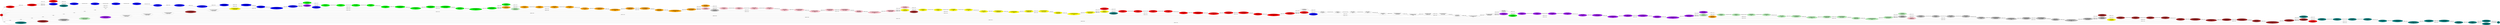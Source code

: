graph {
rankdir=LR
input[label="input\n0.0ms\n0.0MB", style=filled, fillcolor="red"]
Embedding[label="Embedding\n0.0583449592590332ms\n63.2894140625MB", style=filled, fillcolor="red"]
layer_0_Layer_Norm_Before[label="layer_0_Layer_Norm_Before\n0.0012706559896469ms\n9.9697265625MB", style=filled, fillcolor="red"]
layer_0_Query[label="layer_0_Query\n0.0174765129089355ms\n32.2529296875MB", style=filled, fillcolor="red"]
layer_0_Key[label="layer_0_Key\n0.0172313270568847ms\n22.2529296875MB", style=filled, fillcolor="blue"]
layer_0_Value[label="layer_0_Value\n0.0172220478057861ms\n2.2529296875MB", style=filled, fillcolor="teal"]
layer_0_mul[label="layer_0_mul\n0.0885497283935546ms\n498.0MB", style=filled, fillcolor="blue"]
layer_0_div[label="layer_0_div\n0.0305673599243164ms\n520.0MB", style=filled, fillcolor="blue"]
layer_0_softmax[label="layer_0_softmax\n0.0729390106201171ms\n0.0MB", style=filled, fillcolor="blue"]
layer_0_dropout[label="layer_0_dropout\n0.0002622080147266ms\n0.0MB", style=filled, fillcolor="blue"]
layer_0_context[label="layer_0_context\n0.0718917465209961ms\n20.0MB", style=filled, fillcolor="blue"]
layer_0_Self_Attention_Output[label="layer_0_Self_Attention_Output\n0.0175464000701904ms\n2.2529296875MB", style=filled, fillcolor="blue"]
layer_0_Residual_Connection_1[label="layer_0_Residual_Connection_1\n0.0009762240052223ms\n0.0MB", style=filled, fillcolor="blue"]
layer_0_Layer_Norm_After[label="layer_0_Layer_Norm_After\n0.0013572800159454ms\n20.005859375MB", style=filled, fillcolor="blue"]
layer_0_Intermediate_Forward[label="layer_0_Intermediate_Forward\n0.0711145935058593ms\n79.01171875MB", style=filled, fillcolor="blue"]
layer_0_Output[label="layer_0_Output\n0.0656635818481445ms\n9.0029296875MB", style=filled, fillcolor="blue"]
layer_0_mid_position_embedding[label="layer_0_mid_position_embedding\n0.0293304958343505ms\n1.1455078125MB", style=filled, fillcolor="yellow"]
layer_0_add_mid_position_embedding[label="layer_0_add_mid_position_embedding\n0.0009008640050888ms\n0.0MB", style=filled, fillcolor="blue"]
layer_1_Layer_Norm_Before[label="layer_1_Layer_Norm_Before\n0.0012863039970397ms\n9.9697265625MB", style=filled, fillcolor="blue"]
layer_1_Query[label="layer_1_Query\n0.0174379196166992ms\n2.2529296875MB", style=filled, fillcolor="green"]
layer_1_Key[label="layer_1_Key\n0.01728169631958ms\n2.2529296875MB", style=filled, fillcolor="purple"]
layer_1_Value[label="layer_1_Value\n0.0174435844421386ms\n2.2529296875MB", style=filled, fillcolor="blue"]
layer_1_mul[label="layer_1_mul\n0.0886691513061523ms\n520.0MB", style=filled, fillcolor="green"]
layer_1_div[label="layer_1_div\n0.0306256313323974ms\n520.0MB", style=filled, fillcolor="green"]
layer_1_softmax[label="layer_1_softmax\n0.0736061782836914ms\n0.0MB", style=filled, fillcolor="green"]
layer_1_dropout[label="layer_1_dropout\n0.00018806399405ms\n0.0MB", style=filled, fillcolor="green"]
layer_1_context[label="layer_1_context\n0.0715413436889648ms\n0.0MB", style=filled, fillcolor="green"]
layer_1_Self_Attention_Output[label="layer_1_Self_Attention_Output\n0.0174567031860351ms\n2.2529296875MB", style=filled, fillcolor="green"]
layer_1_Residual_Connection_1[label="layer_1_Residual_Connection_1\n0.0009709759950637ms\n0.0MB", style=filled, fillcolor="green"]
layer_1_Layer_Norm_After[label="layer_1_Layer_Norm_After\n0.0013173439502716ms\n20.005859375MB", style=filled, fillcolor="green"]
layer_1_Intermediate_Forward[label="layer_1_Intermediate_Forward\n0.0710699234008789ms\n79.01171875MB", style=filled, fillcolor="green"]
layer_1_Output[label="layer_1_Output\n0.0663548126220703ms\n9.0029296875MB", style=filled, fillcolor="green"]
layer_1_mid_position_embedding[label="layer_1_mid_position_embedding\n0.0292732162475585ms\n1.1455078125MB", style=filled, fillcolor="white"]
layer_1_add_mid_position_embedding[label="layer_1_add_mid_position_embedding\n0.0009574720263481ms\n0.0MB", style=filled, fillcolor="green"]
layer_2_Layer_Norm_Before[label="layer_2_Layer_Norm_Before\n0.001285087943077ms\n9.9697265625MB", style=filled, fillcolor="green"]
layer_2_Query[label="layer_2_Query\n0.0174427833557128ms\n2.2529296875MB", style=filled, fillcolor="green"]
layer_2_Key[label="layer_2_Key\n0.0171657276153564ms\n2.2529296875MB", style=filled, fillcolor="orange"]
layer_2_Value[label="layer_2_Value\n0.0173848648071289ms\n2.2529296875MB", style=filled, fillcolor="darkseagreen2"]
layer_2_mul[label="layer_2_mul\n0.0887181091308593ms\n520.0MB", style=filled, fillcolor="orange"]
layer_2_div[label="layer_2_div\n0.030614688873291ms\n520.0MB", style=filled, fillcolor="orange"]
layer_2_softmax[label="layer_2_softmax\n0.0784569625854492ms\n0.0MB", style=filled, fillcolor="orange"]
layer_2_dropout[label="layer_2_dropout\n0.0002414080053567ms\n0.0MB", style=filled, fillcolor="orange"]
layer_2_context[label="layer_2_context\n0.0715481262207031ms\n0.0MB", style=filled, fillcolor="orange"]
layer_2_Self_Attention_Output[label="layer_2_Self_Attention_Output\n0.0177699832916259ms\n2.2529296875MB", style=filled, fillcolor="orange"]
layer_2_Residual_Connection_1[label="layer_2_Residual_Connection_1\n0.0011152319908142ms\n0.0MB", style=filled, fillcolor="orange"]
layer_2_Layer_Norm_After[label="layer_2_Layer_Norm_After\n0.0013799359798431ms\n20.005859375MB", style=filled, fillcolor="orange"]
layer_2_Intermediate_Forward[label="layer_2_Intermediate_Forward\n0.0712279663085937ms\n79.01171875MB", style=filled, fillcolor="orange"]
layer_2_Output[label="layer_2_Output\n0.0664855651855468ms\n9.0029296875MB", style=filled, fillcolor="orange"]
layer_2_mid_position_embedding[label="layer_2_mid_position_embedding\n0.0293497924804687ms\n1.1455078125MB", style=filled, fillcolor="brown"]
layer_2_add_mid_position_embedding[label="layer_2_add_mid_position_embedding\n0.0008980799913406ms\n0.0MB", style=filled, fillcolor="orange"]
layer_3_Layer_Norm_Before[label="layer_3_Layer_Norm_Before\n0.0013761279582977ms\n9.9697265625MB", style=filled, fillcolor="orange"]
layer_3_Query[label="layer_3_Query\n0.0174609279632568ms\n2.2529296875MB", style=filled, fillcolor="orange"]
layer_3_Key[label="layer_3_Key\n0.0173723526000976ms\n2.2529296875MB", style=filled, fillcolor="pink"]
layer_3_Value[label="layer_3_Value\n0.0173704643249511ms\n2.2529296875MB", style=filled, fillcolor="gray"]
layer_3_mul[label="layer_3_mul\n0.0886422424316406ms\n520.0MB", style=filled, fillcolor="pink"]
layer_3_div[label="layer_3_div\n0.0306906242370605ms\n520.0MB", style=filled, fillcolor="pink"]
layer_3_softmax[label="layer_3_softmax\n0.0732630081176757ms\n0.0MB", style=filled, fillcolor="pink"]
layer_3_dropout[label="layer_3_dropout\n0.0002318720072507ms\n0.0MB", style=filled, fillcolor="pink"]
layer_3_context[label="layer_3_context\n0.0715023651123046ms\n0.0MB", style=filled, fillcolor="pink"]
layer_3_Self_Attention_Output[label="layer_3_Self_Attention_Output\n0.0173229122161865ms\n2.2529296875MB", style=filled, fillcolor="pink"]
layer_3_Residual_Connection_1[label="layer_3_Residual_Connection_1\n0.0009762560129165ms\n0.0MB", style=filled, fillcolor="pink"]
layer_3_Layer_Norm_After[label="layer_3_Layer_Norm_After\n0.0013334399461746ms\n20.005859375MB", style=filled, fillcolor="pink"]
layer_3_Intermediate_Forward[label="layer_3_Intermediate_Forward\n0.0709845428466796ms\n79.01171875MB", style=filled, fillcolor="pink"]
layer_3_Output[label="layer_3_Output\n0.066300064086914ms\n9.0029296875MB", style=filled, fillcolor="pink"]
layer_3_mid_position_embedding[label="layer_3_mid_position_embedding\n0.0292816314697265ms\n1.1455078125MB", style=filled, fillcolor="white"]
layer_3_add_mid_position_embedding[label="layer_3_add_mid_position_embedding\n0.0009625279903411ms\n0.0MB", style=filled, fillcolor="pink"]
layer_4_Layer_Norm_Before[label="layer_4_Layer_Norm_Before\n0.0012958079576492ms\n9.9697265625MB", style=filled, fillcolor="pink"]
layer_4_Query[label="layer_4_Query\n0.0173817920684814ms\n2.2529296875MB", style=filled, fillcolor="pink"]
layer_4_Key[label="layer_4_Key\n0.0171687030792236ms\n2.2529296875MB", style=filled, fillcolor="yellow"]
layer_4_Value[label="layer_4_Value\n0.017212287902832ms\n2.2529296875MB", style=filled, fillcolor="brown"]
layer_4_mul[label="layer_4_mul\n0.0886120300292968ms\n520.0MB", style=filled, fillcolor="yellow"]
layer_4_div[label="layer_4_div\n0.0306422729492187ms\n520.0MB", style=filled, fillcolor="yellow"]
layer_4_softmax[label="layer_4_softmax\n0.0727715530395507ms\n0.0MB", style=filled, fillcolor="yellow"]
layer_4_dropout[label="layer_4_dropout\n0.0001792320013046ms\n0.0MB", style=filled, fillcolor="yellow"]
layer_4_context[label="layer_4_context\n0.0715324172973632ms\n0.0MB", style=filled, fillcolor="yellow"]
layer_4_Self_Attention_Output[label="layer_4_Self_Attention_Output\n0.0175042552947998ms\n2.2529296875MB", style=filled, fillcolor="yellow"]
layer_4_Residual_Connection_1[label="layer_4_Residual_Connection_1\n0.001180927991867ms\n0.0MB", style=filled, fillcolor="yellow"]
layer_4_Layer_Norm_After[label="layer_4_Layer_Norm_After\n0.0013599679470062ms\n20.005859375MB", style=filled, fillcolor="yellow"]
layer_4_Intermediate_Forward[label="layer_4_Intermediate_Forward\n0.071231201171875ms\n79.01171875MB", style=filled, fillcolor="yellow"]
layer_4_Output[label="layer_4_Output\n0.0671391067504882ms\n9.0029296875MB", style=filled, fillcolor="yellow"]
layer_4_mid_position_embedding[label="layer_4_mid_position_embedding\n0.029703104019165ms\n1.1455078125MB", style=filled, fillcolor="white"]
layer_4_add_mid_position_embedding[label="layer_4_add_mid_position_embedding\n0.0009407680034637ms\n0.0MB", style=filled, fillcolor="yellow"]
layer_5_Layer_Norm_Before[label="layer_5_Layer_Norm_Before\n0.0013020479679107ms\n9.9697265625MB", style=filled, fillcolor="yellow"]
layer_5_Query[label="layer_5_Query\n0.0172972164154052ms\n2.2529296875MB", style=filled, fillcolor="red"]
layer_5_Key[label="layer_5_Key\n0.0173836154937744ms\n2.2529296875MB", style=filled, fillcolor="yellow"]
layer_5_Value[label="layer_5_Value\n0.0172439041137695ms\n2.2529296875MB", style=filled, fillcolor="teal"]
layer_5_mul[label="layer_5_mul\n0.0886316452026367ms\n520.0MB", style=filled, fillcolor="red"]
layer_5_div[label="layer_5_div\n0.0306476802825927ms\n520.0MB", style=filled, fillcolor="red"]
layer_5_softmax[label="layer_5_softmax\n0.0728098526000976ms\n0.0MB", style=filled, fillcolor="red"]
layer_5_dropout[label="layer_5_dropout\n0.0002173119932413ms\n0.0MB", style=filled, fillcolor="red"]
layer_5_context[label="layer_5_context\n0.0715170211791992ms\n0.0MB", style=filled, fillcolor="red"]
layer_5_Self_Attention_Output[label="layer_5_Self_Attention_Output\n0.0172768325805664ms\n2.2529296875MB", style=filled, fillcolor="red"]
layer_5_Residual_Connection_1[label="layer_5_Residual_Connection_1\n0.0009704319834709ms\n0.0MB", style=filled, fillcolor="red"]
layer_5_Layer_Norm_After[label="layer_5_Layer_Norm_After\n0.0014104319810867ms\n20.005859375MB", style=filled, fillcolor="red"]
layer_5_Intermediate_Forward[label="layer_5_Intermediate_Forward\n0.0710872955322265ms\n79.01171875MB", style=filled, fillcolor="red"]
layer_5_Output[label="layer_5_Output\n0.0663601608276367ms\n9.0029296875MB", style=filled, fillcolor="red"]
layer_5_mid_position_embedding[label="layer_5_mid_position_embedding\n0.0293544960021972ms\n1.1455078125MB", style=filled, fillcolor="white"]
layer_5_add_mid_position_embedding[label="layer_5_add_mid_position_embedding\n0.0009514880180358ms\n0.0MB", style=filled, fillcolor="red"]
layer_6_Layer_Norm_Before[label="layer_6_Layer_Norm_Before\n0.0013443839550018ms\n9.9697265625MB", style=filled, fillcolor="red"]
layer_6_Query[label="layer_6_Query\n0.0173742713928222ms\n2.2529296875MB", style=filled, fillcolor="white"]
layer_6_Key[label="layer_6_Key\n0.0173527679443359ms\n2.2529296875MB", style=filled, fillcolor="red"]
layer_6_Value[label="layer_6_Value\n0.0173970870971679ms\n2.2529296875MB", style=filled, fillcolor="blue"]
layer_6_mul[label="layer_6_mul\n0.0886671371459961ms\n520.0MB", style=filled, fillcolor="white"]
layer_6_div[label="layer_6_div\n0.0306786556243896ms\n520.0MB", style=filled, fillcolor="white"]
layer_6_softmax[label="layer_6_softmax\n0.072787841796875ms\n0.0MB", style=filled, fillcolor="white"]
layer_6_dropout[label="layer_6_dropout\n0.0002245119959115ms\n0.0MB", style=filled, fillcolor="white"]
layer_6_context[label="layer_6_context\n0.0712668762207031ms\n0.0MB", style=filled, fillcolor="white"]
layer_6_Self_Attention_Output[label="layer_6_Self_Attention_Output\n0.0175485763549804ms\n2.2529296875MB", style=filled, fillcolor="white"]
layer_6_Residual_Connection_1[label="layer_6_Residual_Connection_1\n0.0009695680141448ms\n0.0MB", style=filled, fillcolor="white"]
layer_6_Layer_Norm_After[label="layer_6_Layer_Norm_After\n0.0012995200157165ms\n20.005859375MB", style=filled, fillcolor="white"]
layer_6_Intermediate_Forward[label="layer_6_Intermediate_Forward\n0.0710302734375ms\n79.01171875MB", style=filled, fillcolor="white"]
layer_6_Output[label="layer_6_Output\n0.0665446090698242ms\n9.0029296875MB", style=filled, fillcolor="white"]
layer_6_mid_position_embedding[label="layer_6_mid_position_embedding\n0.029491039276123ms\n1.1455078125MB", style=filled, fillcolor="purple"]
layer_6_add_mid_position_embedding[label="layer_6_add_mid_position_embedding\n0.0010459200143814ms\n0.0MB", style=filled, fillcolor="white"]
layer_7_Layer_Norm_Before[label="layer_7_Layer_Norm_Before\n0.0013665280342102ms\n9.9697265625MB", style=filled, fillcolor="white"]
layer_7_Query[label="layer_7_Query\n0.0175803203582763ms\n2.2529296875MB", style=filled, fillcolor="white"]
layer_7_Key[label="layer_7_Key\n0.0174375991821289ms\n2.2529296875MB", style=filled, fillcolor="purple"]
layer_7_Value[label="layer_7_Value\n0.0173796806335449ms\n2.2529296875MB", style=filled, fillcolor="green"]
layer_7_mul[label="layer_7_mul\n0.0890696945190429ms\n520.0MB", style=filled, fillcolor="purple"]
layer_7_div[label="layer_7_div\n0.0306241607666015ms\n520.0MB", style=filled, fillcolor="purple"]
layer_7_softmax[label="layer_7_softmax\n0.0728324508666992ms\n0.0MB", style=filled, fillcolor="purple"]
layer_7_dropout[label="layer_7_dropout\n0.0002377600073814ms\n0.0MB", style=filled, fillcolor="purple"]
layer_7_context[label="layer_7_context\n0.0715547866821289ms\n0.0MB", style=filled, fillcolor="purple"]
layer_7_Self_Attention_Output[label="layer_7_Self_Attention_Output\n0.0175222721099853ms\n2.2529296875MB", style=filled, fillcolor="purple"]
layer_7_Residual_Connection_1[label="layer_7_Residual_Connection_1\n0.0009873600006103ms\n0.0MB", style=filled, fillcolor="purple"]
layer_7_Layer_Norm_After[label="layer_7_Layer_Norm_After\n0.0014289599657058ms\n20.005859375MB", style=filled, fillcolor="purple"]
layer_7_Intermediate_Forward[label="layer_7_Intermediate_Forward\n0.0711292190551757ms\n79.01171875MB", style=filled, fillcolor="purple"]
layer_7_Output[label="layer_7_Output\n0.0663224029541015ms\n9.0029296875MB", style=filled, fillcolor="purple"]
layer_7_mid_position_embedding[label="layer_7_mid_position_embedding\n0.0292841911315917ms\n1.1455078125MB", style=filled, fillcolor="darkseagreen2"]
layer_7_add_mid_position_embedding[label="layer_7_add_mid_position_embedding\n0.0009536640048027ms\n0.0MB", style=filled, fillcolor="purple"]
layer_8_Layer_Norm_Before[label="layer_8_Layer_Norm_Before\n0.0013525760173797ms\n9.9697265625MB", style=filled, fillcolor="purple"]
layer_8_Query[label="layer_8_Query\n0.0172825279235839ms\n2.2529296875MB", style=filled, fillcolor="purple"]
layer_8_Key[label="layer_8_Key\n0.0173703670501709ms\n2.2529296875MB", style=filled, fillcolor="darkseagreen2"]
layer_8_Value[label="layer_8_Value\n0.017399616241455ms\n2.2529296875MB", style=filled, fillcolor="orange"]
layer_8_mul[label="layer_8_mul\n0.088663230895996ms\n520.0MB", style=filled, fillcolor="darkseagreen2"]
layer_8_div[label="layer_8_div\n0.0306089916229248ms\n520.0MB", style=filled, fillcolor="darkseagreen2"]
layer_8_softmax[label="layer_8_softmax\n0.0729966430664062ms\n0.0MB", style=filled, fillcolor="darkseagreen2"]
layer_8_dropout[label="layer_8_dropout\n0.0002002879977226ms\n0.0MB", style=filled, fillcolor="darkseagreen2"]
layer_8_context[label="layer_8_context\n0.0712403182983398ms\n0.0MB", style=filled, fillcolor="darkseagreen2"]
layer_8_Self_Attention_Output[label="layer_8_Self_Attention_Output\n0.0175287036895751ms\n2.2529296875MB", style=filled, fillcolor="darkseagreen2"]
layer_8_Residual_Connection_1[label="layer_8_Residual_Connection_1\n0.0009695680141448ms\n0.0MB", style=filled, fillcolor="darkseagreen2"]
layer_8_Layer_Norm_After[label="layer_8_Layer_Norm_After\n0.0013068480491638ms\n20.005859375MB", style=filled, fillcolor="darkseagreen2"]
layer_8_Intermediate_Forward[label="layer_8_Intermediate_Forward\n0.0710932159423828ms\n79.01171875MB", style=filled, fillcolor="darkseagreen2"]
layer_8_Output[label="layer_8_Output\n0.0659056015014648ms\n9.0029296875MB", style=filled, fillcolor="darkseagreen2"]
layer_8_mid_position_embedding[label="layer_8_mid_position_embedding\n0.0294362564086914ms\n1.1455078125MB", style=filled, fillcolor="gray"]
layer_8_add_mid_position_embedding[label="layer_8_add_mid_position_embedding\n0.0009204480051994ms\n0.0MB", style=filled, fillcolor="darkseagreen2"]
layer_9_Layer_Norm_Before[label="layer_9_Layer_Norm_Before\n0.0013315839767456ms\n9.9697265625MB", style=filled, fillcolor="darkseagreen2"]
layer_9_Query[label="layer_9_Query\n0.0174747524261474ms\n2.2529296875MB", style=filled, fillcolor="darkseagreen2"]
layer_9_Key[label="layer_9_Key\n0.0173565120697021ms\n2.2529296875MB", style=filled, fillcolor="gray"]
layer_9_Value[label="layer_9_Value\n0.0174068489074707ms\n2.2529296875MB", style=filled, fillcolor="pink"]
layer_9_mul[label="layer_9_mul\n0.0886564788818359ms\n520.0MB", style=filled, fillcolor="gray"]
layer_9_div[label="layer_9_div\n0.030608736038208ms\n520.0MB", style=filled, fillcolor="gray"]
layer_9_softmax[label="layer_9_softmax\n0.0734276504516601ms\n0.0MB", style=filled, fillcolor="gray"]
layer_9_dropout[label="layer_9_dropout\n0.0001951680034399ms\n0.0MB", style=filled, fillcolor="gray"]
layer_9_context[label="layer_9_context\n0.0712035217285156ms\n0.0MB", style=filled, fillcolor="gray"]
layer_9_Self_Attention_Output[label="layer_9_Self_Attention_Output\n0.0175230083465576ms\n2.2529296875MB", style=filled, fillcolor="gray"]
layer_9_Residual_Connection_1[label="layer_9_Residual_Connection_1\n0.0009803839921951ms\n0.0MB", style=filled, fillcolor="gray"]
layer_9_Layer_Norm_After[label="layer_9_Layer_Norm_After\n0.0013312640190124ms\n20.005859375MB", style=filled, fillcolor="gray"]
layer_9_Intermediate_Forward[label="layer_9_Intermediate_Forward\n0.0711100769042968ms\n79.01171875MB", style=filled, fillcolor="gray"]
layer_9_Output[label="layer_9_Output\n0.0663685455322265ms\n9.0029296875MB", style=filled, fillcolor="gray"]
layer_9_mid_position_embedding[label="layer_9_mid_position_embedding\n0.029705919265747ms\n1.1455078125MB", style=filled, fillcolor="brown"]
layer_9_add_mid_position_embedding[label="layer_9_add_mid_position_embedding\n0.000961088001728ms\n0.0MB", style=filled, fillcolor="gray"]
layer_10_Layer_Norm_Before[label="layer_10_Layer_Norm_Before\n0.0012703039646148ms\n9.9697265625MB", style=filled, fillcolor="gray"]
layer_10_Query[label="layer_10_Query\n0.0174214401245117ms\n2.2529296875MB", style=filled, fillcolor="brown"]
layer_10_Key[label="layer_10_Key\n0.0173865928649902ms\n2.2529296875MB", style=filled, fillcolor="gray"]
layer_10_Value[label="layer_10_Value\n0.0174473285675048ms\n2.2529296875MB", style=filled, fillcolor="yellow"]
layer_10_mul[label="layer_10_mul\n0.0886327056884765ms\n520.0MB", style=filled, fillcolor="brown"]
layer_10_div[label="layer_10_div\n0.030676191329956ms\n520.0MB", style=filled, fillcolor="brown"]
layer_10_softmax[label="layer_10_softmax\n0.073959487915039ms\n0.0MB", style=filled, fillcolor="brown"]
layer_10_dropout[label="layer_10_dropout\n0.0002190400063991ms\n0.0MB", style=filled, fillcolor="brown"]
layer_10_context[label="layer_10_context\n0.0712834854125976ms\n0.0MB", style=filled, fillcolor="brown"]
layer_10_Self_Attention_Output[label="layer_10_Self_Attention_Output\n0.0174771518707275ms\n2.2529296875MB", style=filled, fillcolor="brown"]
layer_10_Residual_Connection_1[label="layer_10_Residual_Connection_1\n0.0009636800289154ms\n0.0MB", style=filled, fillcolor="brown"]
layer_10_Layer_Norm_After[label="layer_10_Layer_Norm_After\n0.0012945280075073ms\n20.005859375MB", style=filled, fillcolor="brown"]
layer_10_Intermediate_Forward[label="layer_10_Intermediate_Forward\n0.0711186218261718ms\n79.01171875MB", style=filled, fillcolor="brown"]
layer_10_Output[label="layer_10_Output\n0.0663684158325195ms\n9.0029296875MB", style=filled, fillcolor="brown"]
layer_10_mid_position_embedding[label="layer_10_mid_position_embedding\n0.0298214073181152ms\n1.1455078125MB", style=filled, fillcolor="teal"]
layer_10_add_mid_position_embedding[label="layer_10_add_mid_position_embedding\n0.0009691519737243ms\n0.0MB", style=filled, fillcolor="brown"]
layer_11_Layer_Norm_Before[label="layer_11_Layer_Norm_Before\n0.0013812160491943ms\n9.9697265625MB", style=filled, fillcolor="brown"]
layer_11_Query[label="layer_11_Query\n0.0173419513702392ms\n2.2529296875MB", style=filled, fillcolor="teal"]
layer_11_Key[label="layer_11_Key\n0.0174547843933105ms\n2.2529296875MB", style=filled, fillcolor="brown"]
layer_11_Value[label="layer_11_Value\n0.0174020156860351ms\n2.2529296875MB", style=filled, fillcolor="red"]
layer_11_mul[label="layer_11_mul\n0.0885824966430664ms\n520.0MB", style=filled, fillcolor="teal"]
layer_11_div[label="layer_11_div\n0.0306636791229248ms\n520.0MB", style=filled, fillcolor="teal"]
layer_11_softmax[label="layer_11_softmax\n0.0728349456787109ms\n0.0MB", style=filled, fillcolor="teal"]
layer_11_dropout[label="layer_11_dropout\n0.0002040960043668ms\n0.0MB", style=filled, fillcolor="teal"]
layer_11_context[label="layer_11_context\n0.0718178253173828ms\n0.0MB", style=filled, fillcolor="teal"]
layer_11_Self_Attention_Output[label="layer_11_Self_Attention_Output\n0.0175189113616943ms\n2.2529296875MB", style=filled, fillcolor="teal"]
layer_11_Residual_Connection_1[label="layer_11_Residual_Connection_1\n0.0009705600142478ms\n0.0MB", style=filled, fillcolor="teal"]
layer_11_Layer_Norm_After[label="layer_11_Layer_Norm_After\n0.0013179520368576ms\n20.005859375MB", style=filled, fillcolor="teal"]
layer_11_Intermediate_Forward[label="layer_11_Intermediate_Forward\n0.0710448303222656ms\n79.01171875MB", style=filled, fillcolor="teal"]
layer_11_Output[label="layer_11_Output\n0.0663422698974609ms\n9.0029296875MB", style=filled, fillcolor="teal"]
Layer_Norm[label="Layer_Norm\n0.0013424960374832ms\n0.0MB", style=filled, fillcolor="teal"]
Class_Labels_Classifier[label="Class_Labels_Classifier\n0.0020229120254516ms\n4.7757415771484375MB", style=filled, fillcolor="teal"]
Box_Predictor[label="Box_Predictor\n0.001871423959732ms\n4.517593383789063MB", style=filled, fillcolor="teal"]
output[label="output\n0.0ms\n0.0MB", style=filled, fillcolor="teal"]
input -- Embedding[label="9.76MB"];
input -- layer_0_mid_position_embedding[label="9.76MB"];
input -- layer_1_mid_position_embedding[label="9.76MB"];
input -- layer_2_mid_position_embedding[label="9.76MB"];
input -- layer_3_mid_position_embedding[label="9.76MB"];
input -- layer_4_mid_position_embedding[label="9.76MB"];
input -- layer_5_mid_position_embedding[label="9.76MB"];
input -- layer_6_mid_position_embedding[label="9.76MB"];
input -- layer_7_mid_position_embedding[label="9.76MB"];
input -- layer_8_mid_position_embedding[label="9.76MB"];
input -- layer_9_mid_position_embedding[label="9.76MB"];
input -- layer_10_mid_position_embedding[label="9.76MB"];
Embedding -- layer_0_Layer_Norm_Before[label="9.9638671875MB"];
layer_0_Layer_Norm_Before -- layer_0_Query[label="9.9638671875MB"];
layer_0_Layer_Norm_Before -- layer_0_Key[label="9.9638671875MB"];
layer_0_Layer_Norm_Before -- layer_0_Value[label="9.9638671875MB"];
layer_0_Query -- layer_0_mul[label="9.9638671875MB"];
layer_0_Key -- layer_0_mul[label="9.9638671875MB"];
layer_0_mul -- layer_0_div[label="529.4861297607422MB"];
layer_0_div -- layer_0_softmax[label="529.4861297607422MB"];
layer_0_softmax -- layer_0_dropout[label="529.4861297607422MB"];
layer_0_dropout -- layer_0_context[label="529.4861297607422MB"];
layer_0_Value -- layer_0_context[label="9.9638671875MB"];
layer_0_context -- layer_0_Self_Attention_Output[label="9.9638671875MB"];
layer_0_Self_Attention_Output -- layer_0_Residual_Connection_1[label="9.9638671875MB"];
Embedding -- layer_0_Residual_Connection_1[label="9.9638671875MB"];
layer_0_Residual_Connection_1 -- layer_0_Layer_Norm_After[label="9.9638671875MB"];
layer_0_Layer_Norm_After -- layer_0_Intermediate_Forward[label="9.9638671875MB"];
layer_0_Intermediate_Forward -- layer_0_Output[label="39.85546875MB"];
layer_0_Residual_Connection_1 -- layer_0_Output[label="9.9638671875MB"];
layer_0_Output -- layer_0_add_mid_position_embedding[label="9.9638671875MB"];
layer_0_mid_position_embedding -- layer_0_add_mid_position_embedding[label="9.9638671875MB"];
layer_0_add_mid_position_embedding -- layer_1_Layer_Norm_Before[label="9.9638671875MB"];
layer_1_Layer_Norm_Before -- layer_1_Query[label="9.9638671875MB"];
layer_1_Layer_Norm_Before -- layer_1_Key[label="9.9638671875MB"];
layer_1_Layer_Norm_Before -- layer_1_Value[label="9.9638671875MB"];
layer_1_Query -- layer_1_mul[label="9.9638671875MB"];
layer_1_Key -- layer_1_mul[label="9.9638671875MB"];
layer_1_mul -- layer_1_div[label="529.4861297607422MB"];
layer_1_div -- layer_1_softmax[label="529.4861297607422MB"];
layer_1_softmax -- layer_1_dropout[label="529.4861297607422MB"];
layer_1_dropout -- layer_1_context[label="529.4861297607422MB"];
layer_1_Value -- layer_1_context[label="9.9638671875MB"];
layer_1_context -- layer_1_Self_Attention_Output[label="9.9638671875MB"];
layer_1_Self_Attention_Output -- layer_1_Residual_Connection_1[label="9.9638671875MB"];
layer_0_add_mid_position_embedding -- layer_1_Residual_Connection_1[label="9.9638671875MB"];
layer_1_Residual_Connection_1 -- layer_1_Layer_Norm_After[label="9.9638671875MB"];
layer_1_Layer_Norm_After -- layer_1_Intermediate_Forward[label="9.9638671875MB"];
layer_1_Intermediate_Forward -- layer_1_Output[label="39.85546875MB"];
layer_1_Residual_Connection_1 -- layer_1_Output[label="9.9638671875MB"];
layer_1_Output -- layer_1_add_mid_position_embedding[label="9.9638671875MB"];
layer_1_mid_position_embedding -- layer_1_add_mid_position_embedding[label="9.9638671875MB"];
layer_1_add_mid_position_embedding -- layer_2_Layer_Norm_Before[label="9.9638671875MB"];
layer_2_Layer_Norm_Before -- layer_2_Query[label="9.9638671875MB"];
layer_2_Layer_Norm_Before -- layer_2_Key[label="9.9638671875MB"];
layer_2_Layer_Norm_Before -- layer_2_Value[label="9.9638671875MB"];
layer_2_Query -- layer_2_mul[label="9.9638671875MB"];
layer_2_Key -- layer_2_mul[label="9.9638671875MB"];
layer_2_mul -- layer_2_div[label="529.4861297607422MB"];
layer_2_div -- layer_2_softmax[label="529.4861297607422MB"];
layer_2_softmax -- layer_2_dropout[label="529.4861297607422MB"];
layer_2_dropout -- layer_2_context[label="529.4861297607422MB"];
layer_2_Value -- layer_2_context[label="9.9638671875MB"];
layer_2_context -- layer_2_Self_Attention_Output[label="9.9638671875MB"];
layer_2_Self_Attention_Output -- layer_2_Residual_Connection_1[label="9.9638671875MB"];
layer_1_add_mid_position_embedding -- layer_2_Residual_Connection_1[label="9.9638671875MB"];
layer_2_Residual_Connection_1 -- layer_2_Layer_Norm_After[label="9.9638671875MB"];
layer_2_Layer_Norm_After -- layer_2_Intermediate_Forward[label="9.9638671875MB"];
layer_2_Intermediate_Forward -- layer_2_Output[label="39.85546875MB"];
layer_2_Residual_Connection_1 -- layer_2_Output[label="9.9638671875MB"];
layer_2_Output -- layer_2_add_mid_position_embedding[label="9.9638671875MB"];
layer_2_mid_position_embedding -- layer_2_add_mid_position_embedding[label="9.9638671875MB"];
layer_2_add_mid_position_embedding -- layer_3_Layer_Norm_Before[label="9.9638671875MB"];
layer_3_Layer_Norm_Before -- layer_3_Query[label="9.9638671875MB"];
layer_3_Layer_Norm_Before -- layer_3_Key[label="9.9638671875MB"];
layer_3_Layer_Norm_Before -- layer_3_Value[label="9.9638671875MB"];
layer_3_Query -- layer_3_mul[label="9.9638671875MB"];
layer_3_Key -- layer_3_mul[label="9.9638671875MB"];
layer_3_mul -- layer_3_div[label="529.4861297607422MB"];
layer_3_div -- layer_3_softmax[label="529.4861297607422MB"];
layer_3_softmax -- layer_3_dropout[label="529.4861297607422MB"];
layer_3_dropout -- layer_3_context[label="529.4861297607422MB"];
layer_3_Value -- layer_3_context[label="9.9638671875MB"];
layer_3_context -- layer_3_Self_Attention_Output[label="9.9638671875MB"];
layer_3_Self_Attention_Output -- layer_3_Residual_Connection_1[label="9.9638671875MB"];
layer_2_add_mid_position_embedding -- layer_3_Residual_Connection_1[label="9.9638671875MB"];
layer_3_Residual_Connection_1 -- layer_3_Layer_Norm_After[label="9.9638671875MB"];
layer_3_Layer_Norm_After -- layer_3_Intermediate_Forward[label="9.9638671875MB"];
layer_3_Intermediate_Forward -- layer_3_Output[label="39.85546875MB"];
layer_3_Residual_Connection_1 -- layer_3_Output[label="9.9638671875MB"];
layer_3_Output -- layer_3_add_mid_position_embedding[label="9.9638671875MB"];
layer_3_mid_position_embedding -- layer_3_add_mid_position_embedding[label="9.9638671875MB"];
layer_3_add_mid_position_embedding -- layer_4_Layer_Norm_Before[label="9.9638671875MB"];
layer_4_Layer_Norm_Before -- layer_4_Query[label="9.9638671875MB"];
layer_4_Layer_Norm_Before -- layer_4_Key[label="9.9638671875MB"];
layer_4_Layer_Norm_Before -- layer_4_Value[label="9.9638671875MB"];
layer_4_Query -- layer_4_mul[label="9.9638671875MB"];
layer_4_Key -- layer_4_mul[label="9.9638671875MB"];
layer_4_mul -- layer_4_div[label="529.4861297607422MB"];
layer_4_div -- layer_4_softmax[label="529.4861297607422MB"];
layer_4_softmax -- layer_4_dropout[label="529.4861297607422MB"];
layer_4_dropout -- layer_4_context[label="529.4861297607422MB"];
layer_4_Value -- layer_4_context[label="9.9638671875MB"];
layer_4_context -- layer_4_Self_Attention_Output[label="9.9638671875MB"];
layer_4_Self_Attention_Output -- layer_4_Residual_Connection_1[label="9.9638671875MB"];
layer_3_add_mid_position_embedding -- layer_4_Residual_Connection_1[label="9.9638671875MB"];
layer_4_Residual_Connection_1 -- layer_4_Layer_Norm_After[label="9.9638671875MB"];
layer_4_Layer_Norm_After -- layer_4_Intermediate_Forward[label="9.9638671875MB"];
layer_4_Intermediate_Forward -- layer_4_Output[label="39.85546875MB"];
layer_4_Residual_Connection_1 -- layer_4_Output[label="9.9638671875MB"];
layer_4_Output -- layer_4_add_mid_position_embedding[label="9.9638671875MB"];
layer_4_mid_position_embedding -- layer_4_add_mid_position_embedding[label="9.9638671875MB"];
layer_4_add_mid_position_embedding -- layer_5_Layer_Norm_Before[label="9.9638671875MB"];
layer_5_Layer_Norm_Before -- layer_5_Query[label="9.9638671875MB"];
layer_5_Layer_Norm_Before -- layer_5_Key[label="9.9638671875MB"];
layer_5_Layer_Norm_Before -- layer_5_Value[label="9.9638671875MB"];
layer_5_Query -- layer_5_mul[label="9.9638671875MB"];
layer_5_Key -- layer_5_mul[label="9.9638671875MB"];
layer_5_mul -- layer_5_div[label="529.4861297607422MB"];
layer_5_div -- layer_5_softmax[label="529.4861297607422MB"];
layer_5_softmax -- layer_5_dropout[label="529.4861297607422MB"];
layer_5_dropout -- layer_5_context[label="529.4861297607422MB"];
layer_5_Value -- layer_5_context[label="9.9638671875MB"];
layer_5_context -- layer_5_Self_Attention_Output[label="9.9638671875MB"];
layer_5_Self_Attention_Output -- layer_5_Residual_Connection_1[label="9.9638671875MB"];
layer_4_add_mid_position_embedding -- layer_5_Residual_Connection_1[label="9.9638671875MB"];
layer_5_Residual_Connection_1 -- layer_5_Layer_Norm_After[label="9.9638671875MB"];
layer_5_Layer_Norm_After -- layer_5_Intermediate_Forward[label="9.9638671875MB"];
layer_5_Intermediate_Forward -- layer_5_Output[label="39.85546875MB"];
layer_5_Residual_Connection_1 -- layer_5_Output[label="9.9638671875MB"];
layer_5_Output -- layer_5_add_mid_position_embedding[label="9.9638671875MB"];
layer_5_mid_position_embedding -- layer_5_add_mid_position_embedding[label="9.9638671875MB"];
layer_5_add_mid_position_embedding -- layer_6_Layer_Norm_Before[label="9.9638671875MB"];
layer_6_Layer_Norm_Before -- layer_6_Query[label="9.9638671875MB"];
layer_6_Layer_Norm_Before -- layer_6_Key[label="9.9638671875MB"];
layer_6_Layer_Norm_Before -- layer_6_Value[label="9.9638671875MB"];
layer_6_Query -- layer_6_mul[label="9.9638671875MB"];
layer_6_Key -- layer_6_mul[label="9.9638671875MB"];
layer_6_mul -- layer_6_div[label="529.4861297607422MB"];
layer_6_div -- layer_6_softmax[label="529.4861297607422MB"];
layer_6_softmax -- layer_6_dropout[label="529.4861297607422MB"];
layer_6_dropout -- layer_6_context[label="529.4861297607422MB"];
layer_6_Value -- layer_6_context[label="9.9638671875MB"];
layer_6_context -- layer_6_Self_Attention_Output[label="9.9638671875MB"];
layer_6_Self_Attention_Output -- layer_6_Residual_Connection_1[label="9.9638671875MB"];
layer_5_add_mid_position_embedding -- layer_6_Residual_Connection_1[label="9.9638671875MB"];
layer_6_Residual_Connection_1 -- layer_6_Layer_Norm_After[label="9.9638671875MB"];
layer_6_Layer_Norm_After -- layer_6_Intermediate_Forward[label="9.9638671875MB"];
layer_6_Intermediate_Forward -- layer_6_Output[label="39.85546875MB"];
layer_6_Residual_Connection_1 -- layer_6_Output[label="9.9638671875MB"];
layer_6_Output -- layer_6_add_mid_position_embedding[label="9.9638671875MB"];
layer_6_mid_position_embedding -- layer_6_add_mid_position_embedding[label="9.9638671875MB"];
layer_6_add_mid_position_embedding -- layer_7_Layer_Norm_Before[label="9.9638671875MB"];
layer_7_Layer_Norm_Before -- layer_7_Query[label="9.9638671875MB"];
layer_7_Layer_Norm_Before -- layer_7_Key[label="9.9638671875MB"];
layer_7_Layer_Norm_Before -- layer_7_Value[label="9.9638671875MB"];
layer_7_Query -- layer_7_mul[label="9.9638671875MB"];
layer_7_Key -- layer_7_mul[label="9.9638671875MB"];
layer_7_mul -- layer_7_div[label="529.4861297607422MB"];
layer_7_div -- layer_7_softmax[label="529.4861297607422MB"];
layer_7_softmax -- layer_7_dropout[label="529.4861297607422MB"];
layer_7_dropout -- layer_7_context[label="529.4861297607422MB"];
layer_7_Value -- layer_7_context[label="9.9638671875MB"];
layer_7_context -- layer_7_Self_Attention_Output[label="9.9638671875MB"];
layer_7_Self_Attention_Output -- layer_7_Residual_Connection_1[label="9.9638671875MB"];
layer_6_add_mid_position_embedding -- layer_7_Residual_Connection_1[label="9.9638671875MB"];
layer_7_Residual_Connection_1 -- layer_7_Layer_Norm_After[label="9.9638671875MB"];
layer_7_Layer_Norm_After -- layer_7_Intermediate_Forward[label="9.9638671875MB"];
layer_7_Intermediate_Forward -- layer_7_Output[label="39.85546875MB"];
layer_7_Residual_Connection_1 -- layer_7_Output[label="9.9638671875MB"];
layer_7_Output -- layer_7_add_mid_position_embedding[label="9.9638671875MB"];
layer_7_mid_position_embedding -- layer_7_add_mid_position_embedding[label="9.9638671875MB"];
layer_7_add_mid_position_embedding -- layer_8_Layer_Norm_Before[label="9.9638671875MB"];
layer_8_Layer_Norm_Before -- layer_8_Query[label="9.9638671875MB"];
layer_8_Layer_Norm_Before -- layer_8_Key[label="9.9638671875MB"];
layer_8_Layer_Norm_Before -- layer_8_Value[label="9.9638671875MB"];
layer_8_Query -- layer_8_mul[label="9.9638671875MB"];
layer_8_Key -- layer_8_mul[label="9.9638671875MB"];
layer_8_mul -- layer_8_div[label="529.4861297607422MB"];
layer_8_div -- layer_8_softmax[label="529.4861297607422MB"];
layer_8_softmax -- layer_8_dropout[label="529.4861297607422MB"];
layer_8_dropout -- layer_8_context[label="529.4861297607422MB"];
layer_8_Value -- layer_8_context[label="9.9638671875MB"];
layer_8_context -- layer_8_Self_Attention_Output[label="9.9638671875MB"];
layer_8_Self_Attention_Output -- layer_8_Residual_Connection_1[label="9.9638671875MB"];
layer_7_add_mid_position_embedding -- layer_8_Residual_Connection_1[label="9.9638671875MB"];
layer_8_Residual_Connection_1 -- layer_8_Layer_Norm_After[label="9.9638671875MB"];
layer_8_Layer_Norm_After -- layer_8_Intermediate_Forward[label="9.9638671875MB"];
layer_8_Intermediate_Forward -- layer_8_Output[label="39.85546875MB"];
layer_8_Residual_Connection_1 -- layer_8_Output[label="9.9638671875MB"];
layer_8_Output -- layer_8_add_mid_position_embedding[label="9.9638671875MB"];
layer_8_mid_position_embedding -- layer_8_add_mid_position_embedding[label="9.9638671875MB"];
layer_8_add_mid_position_embedding -- layer_9_Layer_Norm_Before[label="9.9638671875MB"];
layer_9_Layer_Norm_Before -- layer_9_Query[label="9.9638671875MB"];
layer_9_Layer_Norm_Before -- layer_9_Key[label="9.9638671875MB"];
layer_9_Layer_Norm_Before -- layer_9_Value[label="9.9638671875MB"];
layer_9_Query -- layer_9_mul[label="9.9638671875MB"];
layer_9_Key -- layer_9_mul[label="9.9638671875MB"];
layer_9_mul -- layer_9_div[label="529.4861297607422MB"];
layer_9_div -- layer_9_softmax[label="529.4861297607422MB"];
layer_9_softmax -- layer_9_dropout[label="529.4861297607422MB"];
layer_9_dropout -- layer_9_context[label="529.4861297607422MB"];
layer_9_Value -- layer_9_context[label="9.9638671875MB"];
layer_9_context -- layer_9_Self_Attention_Output[label="9.9638671875MB"];
layer_9_Self_Attention_Output -- layer_9_Residual_Connection_1[label="9.9638671875MB"];
layer_8_add_mid_position_embedding -- layer_9_Residual_Connection_1[label="9.9638671875MB"];
layer_9_Residual_Connection_1 -- layer_9_Layer_Norm_After[label="9.9638671875MB"];
layer_9_Layer_Norm_After -- layer_9_Intermediate_Forward[label="9.9638671875MB"];
layer_9_Intermediate_Forward -- layer_9_Output[label="39.85546875MB"];
layer_9_Residual_Connection_1 -- layer_9_Output[label="9.9638671875MB"];
layer_9_Output -- layer_9_add_mid_position_embedding[label="9.9638671875MB"];
layer_9_mid_position_embedding -- layer_9_add_mid_position_embedding[label="9.9638671875MB"];
layer_9_add_mid_position_embedding -- layer_10_Layer_Norm_Before[label="9.9638671875MB"];
layer_10_Layer_Norm_Before -- layer_10_Query[label="9.9638671875MB"];
layer_10_Layer_Norm_Before -- layer_10_Key[label="9.9638671875MB"];
layer_10_Layer_Norm_Before -- layer_10_Value[label="9.9638671875MB"];
layer_10_Query -- layer_10_mul[label="9.9638671875MB"];
layer_10_Key -- layer_10_mul[label="9.9638671875MB"];
layer_10_mul -- layer_10_div[label="529.4861297607422MB"];
layer_10_div -- layer_10_softmax[label="529.4861297607422MB"];
layer_10_softmax -- layer_10_dropout[label="529.4861297607422MB"];
layer_10_dropout -- layer_10_context[label="529.4861297607422MB"];
layer_10_Value -- layer_10_context[label="9.9638671875MB"];
layer_10_context -- layer_10_Self_Attention_Output[label="9.9638671875MB"];
layer_10_Self_Attention_Output -- layer_10_Residual_Connection_1[label="9.9638671875MB"];
layer_9_add_mid_position_embedding -- layer_10_Residual_Connection_1[label="9.9638671875MB"];
layer_10_Residual_Connection_1 -- layer_10_Layer_Norm_After[label="9.9638671875MB"];
layer_10_Layer_Norm_After -- layer_10_Intermediate_Forward[label="9.9638671875MB"];
layer_10_Intermediate_Forward -- layer_10_Output[label="39.85546875MB"];
layer_10_Residual_Connection_1 -- layer_10_Output[label="9.9638671875MB"];
layer_10_Output -- layer_10_add_mid_position_embedding[label="9.9638671875MB"];
layer_10_mid_position_embedding -- layer_10_add_mid_position_embedding[label="9.9638671875MB"];
layer_10_add_mid_position_embedding -- layer_11_Layer_Norm_Before[label="9.9638671875MB"];
layer_11_Layer_Norm_Before -- layer_11_Query[label="9.9638671875MB"];
layer_11_Layer_Norm_Before -- layer_11_Key[label="9.9638671875MB"];
layer_11_Layer_Norm_Before -- layer_11_Value[label="9.9638671875MB"];
layer_11_Query -- layer_11_mul[label="9.9638671875MB"];
layer_11_Key -- layer_11_mul[label="9.9638671875MB"];
layer_11_mul -- layer_11_div[label="529.4861297607422MB"];
layer_11_div -- layer_11_softmax[label="529.4861297607422MB"];
layer_11_softmax -- layer_11_dropout[label="529.4861297607422MB"];
layer_11_dropout -- layer_11_context[label="529.4861297607422MB"];
layer_11_Value -- layer_11_context[label="9.9638671875MB"];
layer_11_context -- layer_11_Self_Attention_Output[label="9.9638671875MB"];
layer_11_Self_Attention_Output -- layer_11_Residual_Connection_1[label="9.9638671875MB"];
layer_10_add_mid_position_embedding -- layer_11_Residual_Connection_1[label="9.9638671875MB"];
layer_11_Residual_Connection_1 -- layer_11_Layer_Norm_After[label="9.9638671875MB"];
layer_11_Layer_Norm_After -- layer_11_Intermediate_Forward[label="9.9638671875MB"];
layer_11_Intermediate_Forward -- layer_11_Output[label="39.85546875MB"];
layer_11_Residual_Connection_1 -- layer_11_Output[label="9.9638671875MB"];
layer_11_Output -- Layer_Norm[label="9.9638671875MB"];
Layer_Norm -- Class_Labels_Classifier[label="9.9638671875MB"];
Layer_Norm -- Box_Predictor[label="9.9638671875MB"];
Class_Labels_Classifier -- output[label="0.03509521484375MB"];
Box_Predictor -- output[label="0.00152587890625MB"];
}
